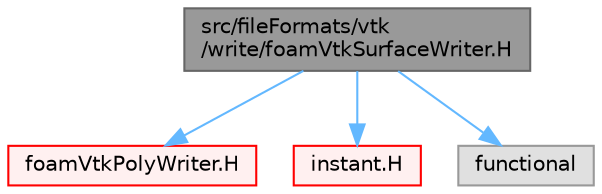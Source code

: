 digraph "src/fileFormats/vtk/write/foamVtkSurfaceWriter.H"
{
 // LATEX_PDF_SIZE
  bgcolor="transparent";
  edge [fontname=Helvetica,fontsize=10,labelfontname=Helvetica,labelfontsize=10];
  node [fontname=Helvetica,fontsize=10,shape=box,height=0.2,width=0.4];
  Node1 [id="Node000001",label="src/fileFormats/vtk\l/write/foamVtkSurfaceWriter.H",height=0.2,width=0.4,color="gray40", fillcolor="grey60", style="filled", fontcolor="black",tooltip=" "];
  Node1 -> Node2 [id="edge1_Node000001_Node000002",color="steelblue1",style="solid",tooltip=" "];
  Node2 [id="Node000002",label="foamVtkPolyWriter.H",height=0.2,width=0.4,color="red", fillcolor="#FFF0F0", style="filled",URL="$foamVtkPolyWriter_8H.html",tooltip=" "];
  Node1 -> Node225 [id="edge2_Node000001_Node000225",color="steelblue1",style="solid",tooltip=" "];
  Node225 [id="Node000225",label="instant.H",height=0.2,width=0.4,color="red", fillcolor="#FFF0F0", style="filled",URL="$instant_8H.html",tooltip=" "];
  Node1 -> Node227 [id="edge3_Node000001_Node000227",color="steelblue1",style="solid",tooltip=" "];
  Node227 [id="Node000227",label="functional",height=0.2,width=0.4,color="grey60", fillcolor="#E0E0E0", style="filled",tooltip=" "];
}
